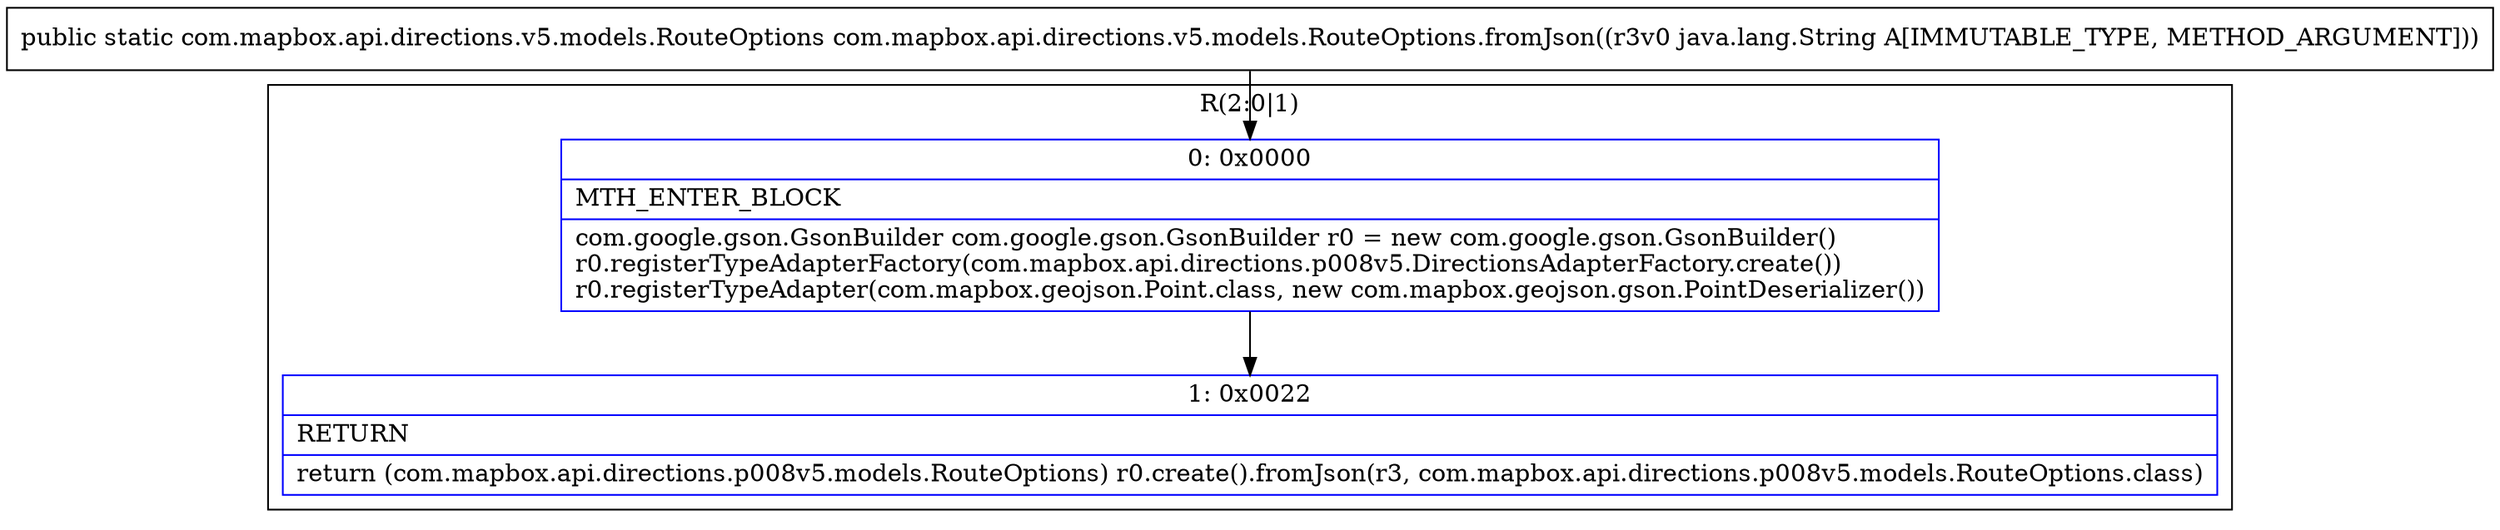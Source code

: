 digraph "CFG forcom.mapbox.api.directions.v5.models.RouteOptions.fromJson(Ljava\/lang\/String;)Lcom\/mapbox\/api\/directions\/v5\/models\/RouteOptions;" {
subgraph cluster_Region_1711621613 {
label = "R(2:0|1)";
node [shape=record,color=blue];
Node_0 [shape=record,label="{0\:\ 0x0000|MTH_ENTER_BLOCK\l|com.google.gson.GsonBuilder com.google.gson.GsonBuilder r0 = new com.google.gson.GsonBuilder()\lr0.registerTypeAdapterFactory(com.mapbox.api.directions.p008v5.DirectionsAdapterFactory.create())\lr0.registerTypeAdapter(com.mapbox.geojson.Point.class, new com.mapbox.geojson.gson.PointDeserializer())\l}"];
Node_1 [shape=record,label="{1\:\ 0x0022|RETURN\l|return (com.mapbox.api.directions.p008v5.models.RouteOptions) r0.create().fromJson(r3, com.mapbox.api.directions.p008v5.models.RouteOptions.class)\l}"];
}
MethodNode[shape=record,label="{public static com.mapbox.api.directions.v5.models.RouteOptions com.mapbox.api.directions.v5.models.RouteOptions.fromJson((r3v0 java.lang.String A[IMMUTABLE_TYPE, METHOD_ARGUMENT])) }"];
MethodNode -> Node_0;
Node_0 -> Node_1;
}

